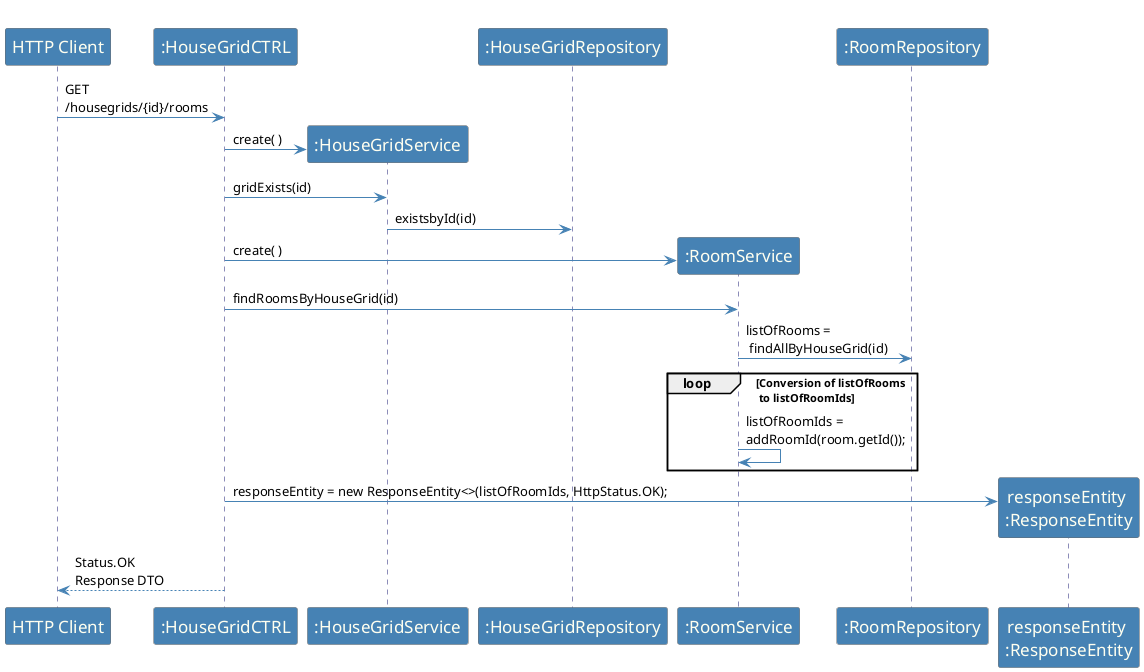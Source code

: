 @startuml

skinparam sequence {
	ArrowColor SteelBlue
	ActorBorderColor Dimgray
	LifeLineBorderColor MidnightBlue
	LifeLineBackgroundColor #A9DCDF

	ParticipantBorderColor Dimgray
	ParticipantBackgroundColor SteelBlue
	ParticipantFontName Calibri Bold
	ParticipantFontSize 17
	ParticipantFontColor Ivory

	ActorBackgroundColor SteelBlue
	ActorFontColor MidnightBlue
	ActorFontSize 17
	ActorFontName Aapex
}

skinparam note {
BorderColor SteelBlue
}

"HTTP Client" -> ":HouseGridCTRL": GET \n/housegrids/{id}/rooms

create ":HouseGridService"
":HouseGridCTRL" -> ":HouseGridService" : create( )
":HouseGridCTRL" -> ":HouseGridService" : gridExists(id)

":HouseGridService" -> ":HouseGridRepository" : existsbyId(id)

create ":RoomService"
":HouseGridCTRL" -> ":RoomService" : create( )
":HouseGridCTRL" -> ":RoomService" : findRoomsByHouseGrid(id)

":RoomService" -> ":RoomRepository" : listOfRooms =\n findAllByHouseGrid(id)

loop  Conversion of listOfRooms\n to listOfRoomIds
":RoomService" -> ":RoomService": listOfRoomIds = \naddRoomId(room.getId());
end
create "responseEntity \n:ResponseEntity"
":HouseGridCTRL" ->  "responseEntity \n:ResponseEntity": responseEntity = new ResponseEntity<>(listOfRoomIds, HttpStatus.OK);

":HouseGridCTRL" --> "HTTP Client" : Status.OK \nResponse DTO
@enduml